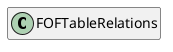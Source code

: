 @startuml
set namespaceSeparator \\
hide members
hide << alias >> circle

class FOFTableRelations
@enduml
